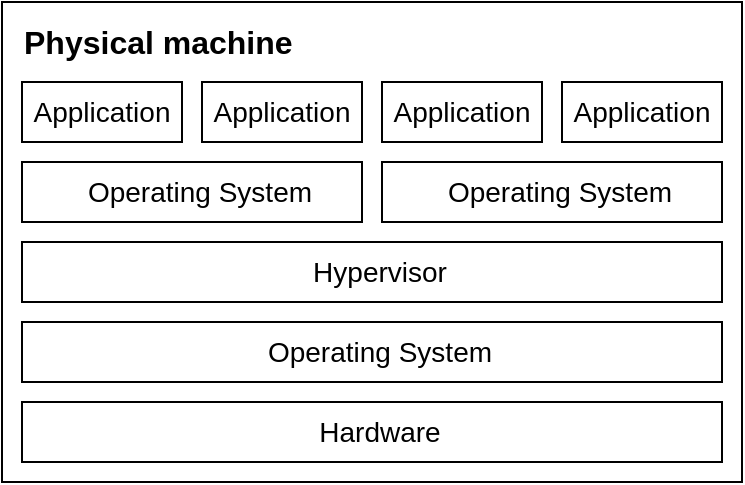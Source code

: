 <mxfile version="20.8.10" type="device"><diagram name="Seite-1" id="IflE950YvACRZAwtan6q"><mxGraphModel dx="1098" dy="828" grid="1" gridSize="10" guides="1" tooltips="1" connect="1" arrows="1" fold="1" page="1" pageScale="1" pageWidth="827" pageHeight="1169" math="0" shadow="0"><root><mxCell id="0"/><mxCell id="1" parent="0"/><mxCell id="RUL1Y9qAtICBHRpUOfwT-15" value="Physical machine" style="rounded=0;whiteSpace=wrap;html=1;align=left;verticalAlign=top;spacingLeft=5;spacing=6;fontSize=16;fontStyle=1" vertex="1" parent="1"><mxGeometry x="130" y="200" width="370" height="240" as="geometry"/></mxCell><mxCell id="RUL1Y9qAtICBHRpUOfwT-1" value="Hypervisor" style="rounded=0;whiteSpace=wrap;html=1;verticalAlign=middle;align=center;spacingLeft=8;fontSize=14;" vertex="1" parent="1"><mxGeometry x="140" y="320" width="350" height="30" as="geometry"/></mxCell><mxCell id="RUL1Y9qAtICBHRpUOfwT-2" value="Hardware" style="rounded=0;whiteSpace=wrap;html=1;verticalAlign=middle;align=center;spacingLeft=8;fontSize=14;" vertex="1" parent="1"><mxGeometry x="140" y="400" width="350" height="30" as="geometry"/></mxCell><mxCell id="RUL1Y9qAtICBHRpUOfwT-3" value="Operating System" style="rounded=0;whiteSpace=wrap;html=1;verticalAlign=middle;align=center;spacingLeft=8;fontSize=14;" vertex="1" parent="1"><mxGeometry x="140" y="280" width="170" height="30" as="geometry"/></mxCell><mxCell id="RUL1Y9qAtICBHRpUOfwT-6" value="Application" style="rounded=0;whiteSpace=wrap;html=1;verticalAlign=middle;align=center;spacingLeft=0;fontSize=14;spacing=0;" vertex="1" parent="1"><mxGeometry x="140" y="240" width="80" height="30" as="geometry"/></mxCell><mxCell id="RUL1Y9qAtICBHRpUOfwT-9" value="Operating System" style="rounded=0;whiteSpace=wrap;html=1;verticalAlign=middle;align=center;spacingLeft=8;fontSize=14;" vertex="1" parent="1"><mxGeometry x="320" y="280" width="170" height="30" as="geometry"/></mxCell><mxCell id="RUL1Y9qAtICBHRpUOfwT-11" value="Application" style="rounded=0;whiteSpace=wrap;html=1;verticalAlign=middle;align=center;spacingLeft=0;fontSize=14;spacing=0;" vertex="1" parent="1"><mxGeometry x="230" y="240" width="80" height="30" as="geometry"/></mxCell><mxCell id="RUL1Y9qAtICBHRpUOfwT-12" value="Application" style="rounded=0;whiteSpace=wrap;html=1;verticalAlign=middle;align=center;spacingLeft=0;fontSize=14;spacing=0;" vertex="1" parent="1"><mxGeometry x="320" y="240" width="80" height="30" as="geometry"/></mxCell><mxCell id="RUL1Y9qAtICBHRpUOfwT-13" value="Application" style="rounded=0;whiteSpace=wrap;html=1;verticalAlign=middle;align=center;spacingLeft=0;fontSize=14;spacing=0;" vertex="1" parent="1"><mxGeometry x="410" y="240" width="80" height="30" as="geometry"/></mxCell><mxCell id="RUL1Y9qAtICBHRpUOfwT-16" value="Operating System" style="rounded=0;whiteSpace=wrap;html=1;verticalAlign=middle;align=center;spacingLeft=8;fontSize=14;" vertex="1" parent="1"><mxGeometry x="140" y="360" width="350" height="30" as="geometry"/></mxCell></root></mxGraphModel></diagram></mxfile>